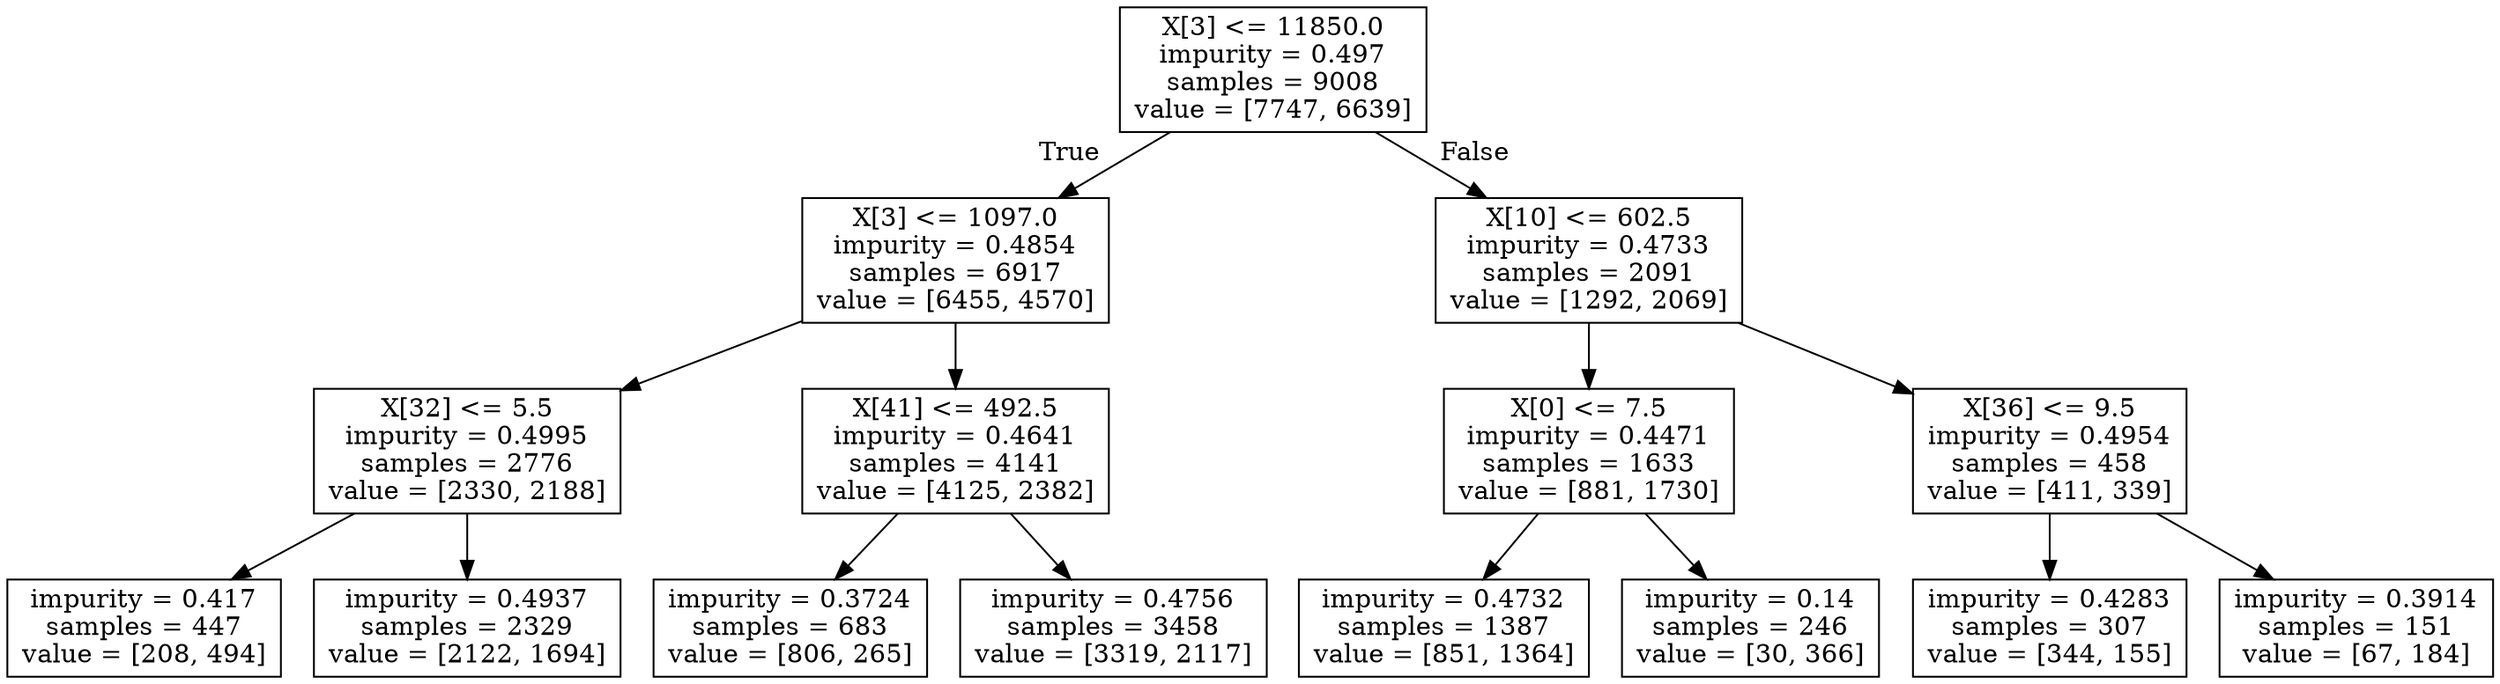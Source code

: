 digraph Tree {
node [shape=box] ;
0 [label="X[3] <= 11850.0\nimpurity = 0.497\nsamples = 9008\nvalue = [7747, 6639]"] ;
1 [label="X[3] <= 1097.0\nimpurity = 0.4854\nsamples = 6917\nvalue = [6455, 4570]"] ;
0 -> 1 [labeldistance=2.5, labelangle=45, headlabel="True"] ;
2 [label="X[32] <= 5.5\nimpurity = 0.4995\nsamples = 2776\nvalue = [2330, 2188]"] ;
1 -> 2 ;
3 [label="impurity = 0.417\nsamples = 447\nvalue = [208, 494]"] ;
2 -> 3 ;
4 [label="impurity = 0.4937\nsamples = 2329\nvalue = [2122, 1694]"] ;
2 -> 4 ;
5 [label="X[41] <= 492.5\nimpurity = 0.4641\nsamples = 4141\nvalue = [4125, 2382]"] ;
1 -> 5 ;
6 [label="impurity = 0.3724\nsamples = 683\nvalue = [806, 265]"] ;
5 -> 6 ;
7 [label="impurity = 0.4756\nsamples = 3458\nvalue = [3319, 2117]"] ;
5 -> 7 ;
8 [label="X[10] <= 602.5\nimpurity = 0.4733\nsamples = 2091\nvalue = [1292, 2069]"] ;
0 -> 8 [labeldistance=2.5, labelangle=-45, headlabel="False"] ;
9 [label="X[0] <= 7.5\nimpurity = 0.4471\nsamples = 1633\nvalue = [881, 1730]"] ;
8 -> 9 ;
10 [label="impurity = 0.4732\nsamples = 1387\nvalue = [851, 1364]"] ;
9 -> 10 ;
11 [label="impurity = 0.14\nsamples = 246\nvalue = [30, 366]"] ;
9 -> 11 ;
12 [label="X[36] <= 9.5\nimpurity = 0.4954\nsamples = 458\nvalue = [411, 339]"] ;
8 -> 12 ;
13 [label="impurity = 0.4283\nsamples = 307\nvalue = [344, 155]"] ;
12 -> 13 ;
14 [label="impurity = 0.3914\nsamples = 151\nvalue = [67, 184]"] ;
12 -> 14 ;
}